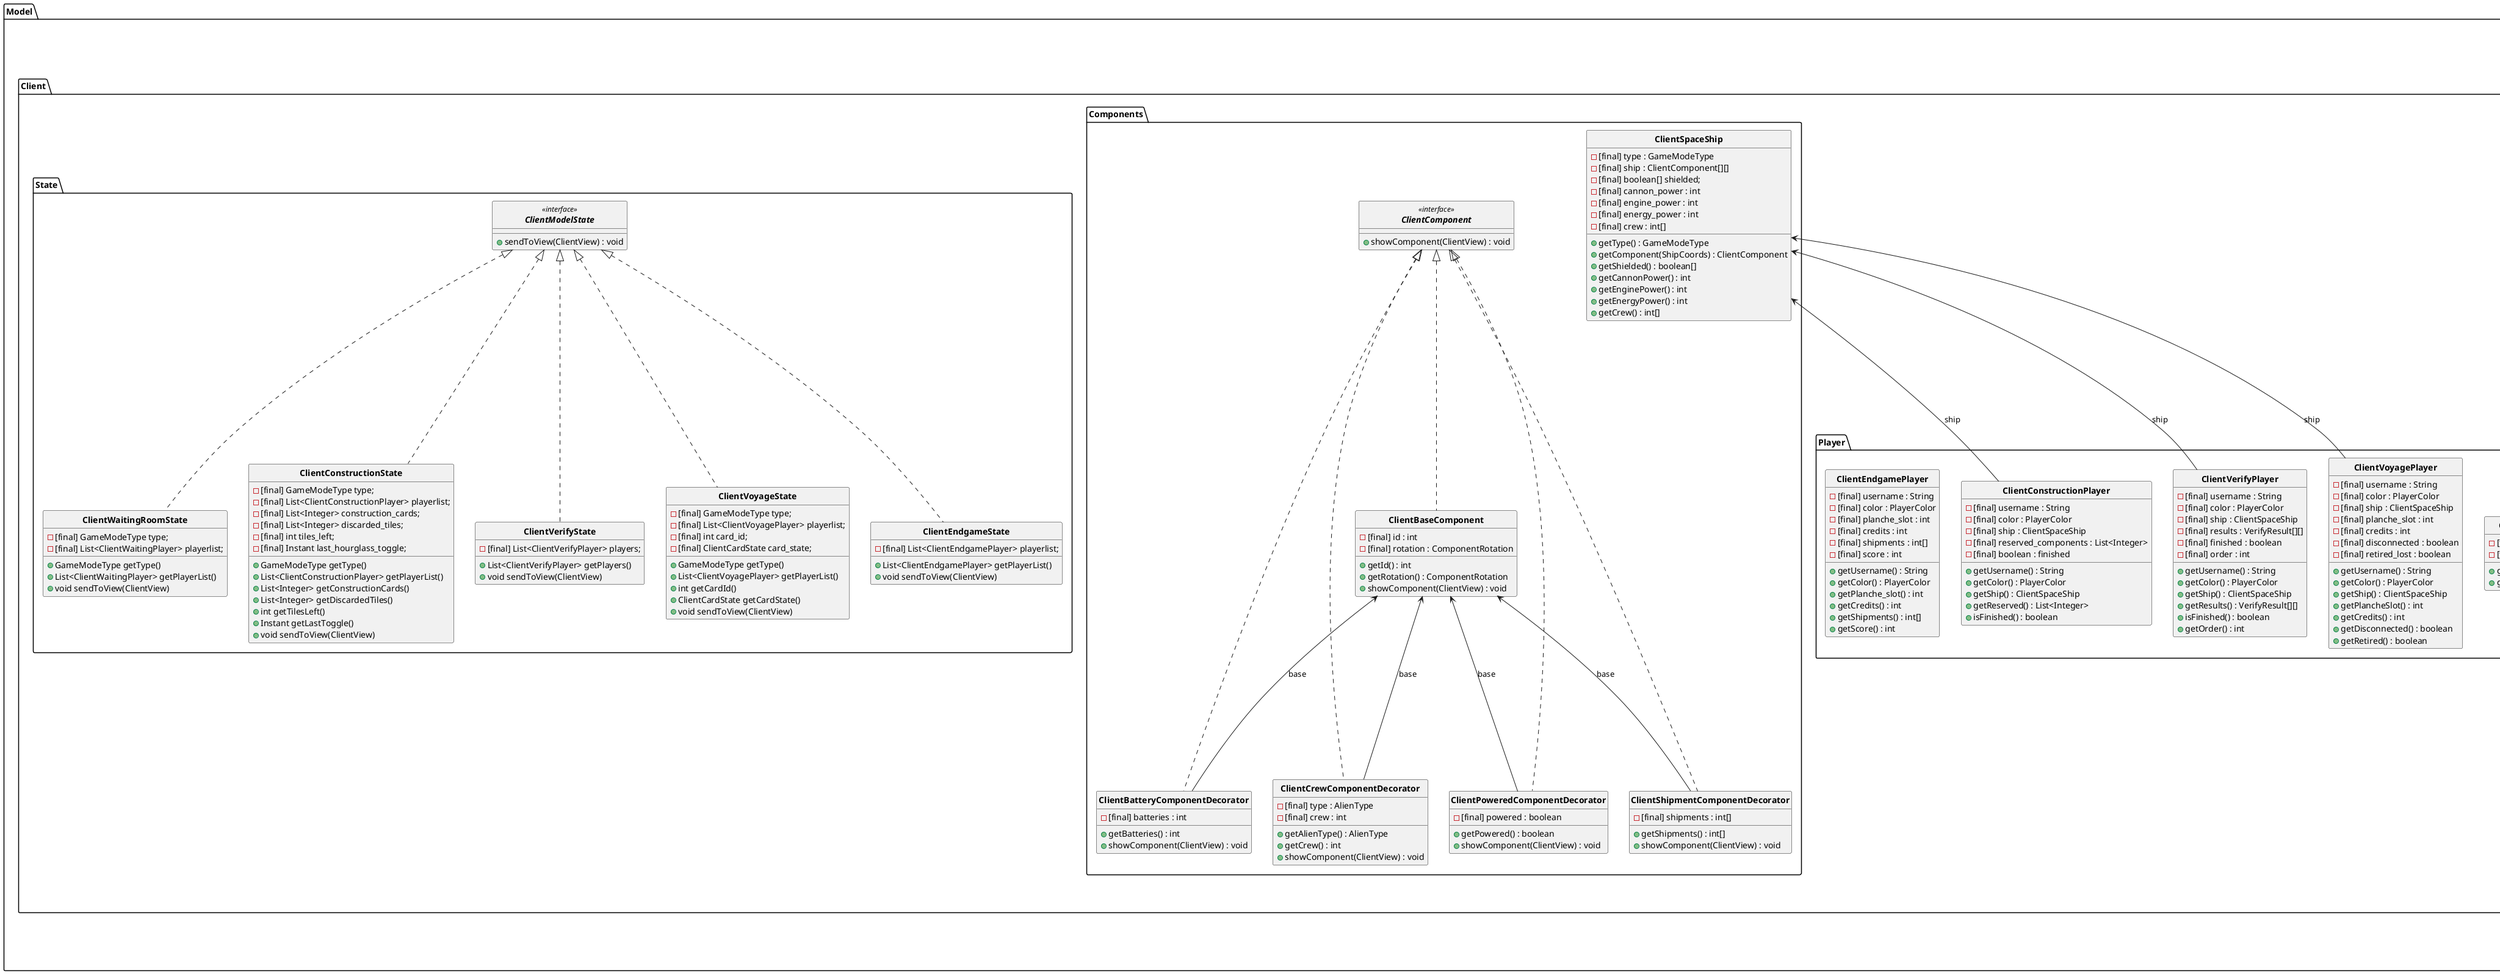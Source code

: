 @startuml controller
hide circle
skinparam classFontStyle bold
skinparam groupInheritance 1
set separator ::
skinparam classAttributeIconSize 12

package Model {

    package Cards {

        package State {

        }

        package Utils {

            class CombatZoneSection {
                {field} [final] criteria : CombatZoneCriteria
                {field} [final] penalty : CombatZonePenalty
                {field} [final] amount : int

                {method} + getCriteria)() : CombatZoneCriteria
                {method} + getPenalty() : CombatZonePenalty
                {method} + getAmount() : int
            }

            class Planet {
                {field} [final] contains : int[]
                {field} [final] visited : boolean
                
                {method} + getContains() : int[]
                {method} + visit() : void
                {method} + getVisited() : boolean
            }
            
            class Projectile {
                {field} [final] direction : ProjectileDirection
                {field} [final] dimension : ProjectileDimension
                {field} [final] offset : int

                {method} + getDirection() : ProjectileDirection
                {method} + getDimension() : PrjectileDimension
                {method} + getOffset() : int
            }         

            class ProjectileArray {
                {field} [field] projectiles : List<Projectile>

                {method} + getProjectiles : List<Projectile>
            }
                
        }

        package Visitors {
            
            class ContainsLoaderVisitor {
                {field} [final] cargo : ShipmentType 

                {method} + visit(StorageComponent) : void
                
            }
            
            class ContainsRemoveVisitor {
                {field} [final] searching : shipmentType

                {method} + visit(StorageComponent) : void
                {method} + visit(BatteryCompoent) : void
            }

            class CrewRemoveVisitor {
                {field} [final] ship : iSpaceShip

                {method} + visit(CabinComponent) : void
                {method} + visit(AlienLifeSupportComponent) : void
                {method} + visit(StartingCabinComponent) : void
            }

            class LargeMeteorVisitor {
                {field} d : ProjectileDirection
                {field} found_cannon : boolean

                {method} + visit(CannonComponent) : void
            }

        }

        interface iCard <<interface>> {
            {method} getId() : int
            {method} getDays() : int
            {method} getState(VoyageState) : CardState
            {method} getExhausted() : boolean
        }

        Card^--iCard
        abstract Card <<abstract>> {
            {field} id : int
            {field} days : int
            {field} exhausted : boolean

            {method} + getId() : int
            {method} + getDays() : int
            {method} + getExhausted() : boolean
            {method} [protected] exhaust() : void
        }

        class AbandonedShipCard {
            {field} credits_gained : int
            {field} crew_lost : int

            {method} + getState(VoyageState) : CardState
            {method} + getCredits() : int
            {method} + getCrewLost() : int
            {method} + apply(VoyageState, Player, int) : void
        }
        
        class AbandonedStationCard {
            {field} planet : Planet
            {field} crew : int
            
            {method} + getState(VoyageState) : CardState
            {method} + getPlanet() : Planet
            {method} + getCrewLost() : int
            {method} + apply(VoyageState, Player, int) : void
        }

        class CombatZoneCard {
            {field} sections : List<CombatZoneSection>
            {field} shots : ProjectileArray

            {method} + getState(VoyageState) : C
        }

        class EpidemicCard {
            {method} getState(VoyageState) : CardState
            {method} apply(VoyageState, Player) : void
        }

        class MeteorSwarmCard {
            {field} meteorites : ProjectileArray
            {method} getState(VoyageState) : CardState
            {method} getMeteorites() : ProjectileArray
            {method} apply(VoyageState, Projectile)
        }

        

    }

    

    package Board {

        interface iCards <<interface>> {
            TODO
        }

        iCards^--Cards
        class Cards {
            TODO
        }

        interface iCommonBoard <<interface>> {
            TODO
        }

        iCommonBoard^..CommonBoard
        class CommonBoard {
            TODO
        }

        interface iPlanche <<interface>> {
            TODO
        }


        iPlanche^..Planche
        class Planche{
            TODO
        }

    }

    package Components {
        
        package Visitors {

            interface iVisitable <<interface>> {
                {method} + check(iVisitor) : void
            }

            interface iVisitor <<interface>> {
                {method} + visit(CabinComponent) : void
                {method} + visit(EngineComponent) : void
                {method} + visit(AlienLifeSupportComponent) : void
                {method} + visit(CannonComponent) : void
                {method} + visit(StorageComponent) : void
                {method} + visit(BatteryComponent) : void
                {method} + visit(ShieldComponent) : void
                {method} + visit(EmptyComponent) : void
                {method} + visit(StructuralComponent) : void
                {method} + visit(StartingCabinComponent) : void
            }





            iVisitor^..CabinVisitor
            class CabinVisitor {
                {field} type : AlienType
                {method} + getSupportedType() : AlienType
            }

            iVisitor^..EnergyVisitor
            class EnergyVisitor {
                TODO
            }

            iVisitor^..FreeSpaceVisitor
            class FreeSpaceVisitor {
                TODO
            }

            iVisitor^..SpaceShipUpdateVisitor
            class SpaceShipUpdateVisitor {
                TODO
            }
        
        }
        

        interface iBaseComponent <<interface>> {
            TODO
        }

        Visitors::iVisitable ^--BaseComponent
        iBaseComponent^--BaseComponent
        abstract BaseComponent <<abstract>> {
            TODO
        }

        BaseComponent^..AlienLifeSupportComponent
        class AlienLifeSupportComponent{
          
			{field} - type: AlienType
			{method} + check(iVisitor) : void
			{method} + getType() : AlienType
			
			{method} + onCreation(iSpaceShip ship) : void
			{method} + onDelete(iSpaceShip ship) : void
        }

        BaseComponent^..BatteryComponent
        class BatteryComponent {
			{field} - contains : int
			{field} - max : int
			{method} + check(iVisitor) : void
			{method} + putOne() : void
			{method} + takeOne() : void
			{method} + check(iVisitor): void
           
			{method} + onCreation(iSpaceShip ship) : void
			{method} + onDelete(iSpaceShip ship) : void
            

        }

        BaseComponent^..CabinComponent
        class CabinComponent{
			{field} - crew_number : int
			{field} - crew_type : AlienType
		   	{method} + check(iVisitor) : void
			{method} + getCrew() : int
			{method} + getCrewType() : AlienType			
			{method} + setCrew(iSpaceShip, int, AlienType)
			{method} + onCreation(iSpaceShip ship) : void
			{method} + onDelete(iSpaceShip ship) : void
        }

        BaseComponent^..StartingCabinComponent
        class StartingCabinComponent{
            {field} - color : PlayerColor
			{field} - crew_number : int
		   	{method} + check(iVisitor) : void
			{method} + getCrew() : int
			{method} + getCrewType() : AlienType		
			{method} + getColor() : PlayerColor
			{method} + setCrew(iSpaceShip, int, AlienType)
			{method} + onCreation(iSpaceShip ship) : void
			{method} + onDelete(iSpaceShip ship) : void
        }

        BaseComponent^..CannonComponent
        class CannonComponent{			
			{field} - max_power : int
			{field} - powered : boolean
			{field} - powerable : boolean
			{method} + check(iVisitor) : void
			{method} + verify(iSpaceShip ship) : boolean
			{method} + turnOn() : void
			{method} + turnOff() : void
			{method} + getCurrentPower() : int
			{method} + getPower() : int
			{method} + powerable() : boolean		
			{method} + onCreation(iSpaceShip ship) : void
			{method} + onDelete(iSpaceShip ship) : void
        }

        BaseComponent^..EmptyComponent
        class EmptyComponent{
			{method} + check(iVisitor) : void
			{method} + verify(iSpaceShip ship) : boolean
			{method} + getConnectors() : ConnectorType[]
			{method} + onCreation(iSpaceShip ship) : void
			{method} + onDelete(iSpaceShip ship) : void
        }

        BaseComponent^..EngineComponent
        class EngineComponent{
			{field} - max_power : int
			{field} - powered : boolean
			{field} - powerable : boolean
			{method} + check(iVisitor) : void
			{method} + turnOn() : void
			{method} + turnOff() : void
			{method} + getCurrentPower() : int
			{method} + getPower() : int
			{method} + powerable() : boolean		
			{method} + onCreation(iSpaceShip ship) : void
			{method} + onDelete(iSpaceShip ship) : void
        }

        BaseComponent^..ShieldComponent
        class ShieldComponent{
			{field} - powered : boolean
			{method} + check(iVisitor) : void
			{method} + turnOn() : void
			{method} + turnOff() : void
			{method} + getPowered() : boolean
			{method} + powerable() : boolean	
			{method} + onCreation(iSpaceShip ship) : void
			{method} + onDelete(iSpaceShip ship) : void
			{method} + getShield() : ShieldType
		}
        
		BaseComponent^..StorageComponent
        class StorageComponent{
            {field} - [final] shipment : int []
            {field} - [final] type : StorageType
            {field} - currently_full : int
            {method} + putIn(ShipmentType) : void
            {method} + takeOut(ShipmentType) : boolean
            {method} + howMany(ShipmentType) : int
            {method} + getFreeSpaces() : int
            {method} + getSpecial() : boolean
            {method} + getCapacity() : int
            {method} + onCreation(iSpaceShip) : void
			{method} + onDelete(iSpaceShip) : void
            {method} + check(iVisitor) : void
            {method} + getClientComponent() : ClientComponent

        }
        BaseComponent^..StructuralComponent
        class StructuralComponent{
            {method} + onCreation(iSpaceShip) : void
			{method} + onDelete(iSpaceShip) : void
            {method} + check(iVisitor) : void
            {method} + getClientComponent() : ClientComponent
        }

    }

    package Player {
        
        interface iSpaceShip <<interface>> {
            TODO
        }

        iSpaceShip^..SpaceShip
        class SpaceShip {
            TODO
        }

        ShipCoords <-- "1" Components::BaseComponent
        class ShipCoords{
            TODO
        }

    }

    package State {
        
        abstract GameState <<abstract>> {
            {field} # [final] model : ModelInstance 
            {field} # [final] type : GameModeType
            {field} # [final] count : PlayerCount
            {field} # [final] players : List<Player>
            {method} + [abstract] validate(ServerMessage message) : void
            {method} + [abstract] getNext() : GameState 
            {method} + [abstract] getClientState() : ClientModelState 
            {method} + init() : void : void
            {method} + transition() : void : void
            {method} + getCount() : void : PlayerCount
            {method} + getPlayer(PlayerColor) : void : Player
            {method} + getType() : void : GameModeType
            {method} + connect(ClientDescriptor client) : void
            {method} + disconnect(ClientDescriptor client) : void
            {method} + connect(Player) : void
            {method} + disconnect(Player) : void
            {method} + sendContinue(Player) : void
            {method} + putComponent(Player, ShipCoords coords) : void
            {method} + takeComponent(Player) : void
            {method} + takeDiscarded(Player, int id) : void
            {method} + discardComponent(Player, int id) : void
            {method} + toggleHourglass(Player) : void
            {method} + removeComponent(Player, ShipCoords coords) : void
            {method} + setCrewType(Player, ShipCoords coords, AlienType type) : void
            {method} + giveUp(Player) : void
            {method} + CardState getCardState(Player) : void
        }

        GameState ^... WaitingState
        class WaitingState {
            {field} - [final] connected : List<ClientDescriptor>
            {field} - [final] count : PlayerCount
            {method} + validate(ServerMessage message) : void
            {method} + getNext() : GameState 
            {method} + getClientState() : ClientModelState 
            {method} + init() : void : void
            {method} + connect(ClientDescriptor client) : void
            {method} + disconnect(ClientDescriptor client) : void
        }

        GameState ^... ConstructionState
        class ConstructionState {
            {field} - [final] construction_cards : List<Integer> 
            {field} - [final] voyage_deck : iCards 
            {field} - [final] building : List<Player> 
            {field} - [final] finished : List<Player> 
            {field} - [final] hourglass : ConstructionStateHourglass 
            {field} - current_tile : HashMap<Player, iBaseComponent> 
            {field} - hoarded_tile : HashMap<Player, List<iBaseComponent>> 
            {method} + validate(ServerMessage message) : void
            {method} + getNext() : GameState 
            {method} + getClientState() : ClientModelState 
            {method} + init() : void : void
            {method} + connect(Player) : void
            {method} + disconnect(Player) : void
            {method} + sendContinue(Player) : void
            {method} + putComponent(Player, ShipCoords coords) : void
            {method} + takeComponent(Player) : void
            {method} + takeDiscarded(Player, int id) : void
            {method} + discardComponent(Player, int id) : void
            {method} + toggleHourglass(Player) : void
        }

        GameState ^... VerifyState
        class VerifyState {
            {field} - [final] voyage_deck : iCards 
            {field} - [final] to_validate : List<Player>
            {field} - [final] finish_order : List<Player>
            {method} + validate(ServerMessage message) : void
            {method} + getNext() : GameState 
            {method} + getClientState() : ClientModelState 
            {method} + init() : void : void
            {method} + connect(Player) : void
            {method} + disconnect(Player) : void
            {method} + sendContinue(Player) : void
            {method} + removeComponent(Player, ShipCoords coords) : void
            {method} + setCrewType(Player, ShipCoords coords, AlienType type) : void
        }

        GameState ^... VoyageState
        class VoyageState {
            {field} - [final] planche : iPlanche 
            {field} - [final] voyage_deck : iCards 
            {field} - [final] to_give_up : List<Player> 
            {field} - card : iCard 
            {field} - state : CardState state
            {method} + validate(ServerMessage message) : void
            {method} + getNext() : GameState 
            {method} + getClientState() : ClientModelState 
            {method} + init() : void : void
            {method} + connect(Player) : void
            {method} + disconnect(Player) : void
            {method} + giveUp(Player) : void
            {method} + getCardState(Player) : CardState
            {method} + loseGame(Player) : void
            {method} + getAllConnectedPlayers() : List<Player> 
            {method} + etOrder(CardOrder) : List<Player> 
            {method} + findCriteria(CombatZoneCriteria) : Player
            {method} + getPlanche() : iPlanche 
            {method} + setCardState(CardState) : void
        }

        GameState ^... EndscreenState
        class EndscreenState {
            {field} - [final] awaiting : List<Player> 
            {field} - [final] order_arrival : List<Player> 
            {method} + validate(ServerMessage message) : void
            {method} + getNext() : GameState 
            {method} + getClientState() : ClientModelState 
            {method} + init() : void : void
            {method} + sendContinue(Player) : void
            {method} + disconnect(Player) : void
        }
        
    }


    State::GameState "1" <-- ModelInstance:state 
    class ModelInstance {
        {field} - [final] controller : ServerController 
        
        {method} + validate(ServerMessage message) : void
        {method} + startGame(List<Player> players) : void
        {method} + getState() : GameState
        {method} + setState(GameState new_state) : void
        {method} + connect(ClientDescriptor client) : void
        {method} + disconnect(ClientDescriptor client) : void
        {method} + kick(ClientDescriptor client) : void
    }

    package Client {
        
        package Card {
            
            interface ClientCardState <<interface>> {
                {method} + showCardState(ClientView) : void
            }

            ClientCardState ^.. ClientBaseCardState
            class ClientBaseCardState {
                {field} - [final] id : int
                {method} + showCardState(ClientView) : void
            }

            ClientCardState ^.. ClassAwaitConfirmCardStateDecorator
            ClientBaseCardState <-- ClassAwaitConfirmCardStateDecorator:base
            class ClassAwaitConfirmCardStateDecorator {
                {field} - [final] awaiting : List<PlayerColor> 
                {method} + getAwaiting() : List<PlayerColor> 
                {method} + showCardState(ClientView) : void
            }

            ClientCardState ^.. ClientCargoPenaltyCardStateDecorator
            ClientBaseCardState <-- ClientCargoPenaltyCardStateDecorator:base
            class ClientCargoPenaltyCardStateDecorator {
                {field} - [final] turn : PlayerColor 
                {field} - [final] shipments : int[] 
                {method} + getTurn() : PlayerColor 
                {method} + getShipments() : int[] 
                {method} + showCardState(ClientView) : void
            }
            
            ClientCardState ^.. ClientCargoRewardCardStateDecorator
            ClientBaseCardState <-- ClientCargoRewardCardStateDecorator:base
            class ClientCargoRewardCardStateDecorator { 
                {field} - [final] turn : PlayerColor 
                {field} - [final] days_taken : int 
                {field} - [final] shipments : int[] 
                {method} + getTurn() : PlayerColor 
                {method} + getShipments() : int[] 
                {method} + showCardState(ClientView) : void
            } 
            
            ClientCardState ^.. ClientCombatZoneIndexCardStateDecorator
            ClientBaseCardState <-- ClientCombatZoneIndexCardStateDecorator:base
            class ClientCombatZoneIndexCardStateDecorator {
                {field} - [final] index : int 
                {method} + getIndex() : int
                {method} + showCardState(ClientView) : void
            }
            
            ClientCardState ^.. ClientCreditsRewardCardStateDecorator
            ClientBaseCardState <-- ClientCreditsRewardCardStateDecorator:base
            class ClientCreditsRewardCardStateDecorator {
                {field} - [final] turn : PlayerColor 
                {field} - [final] credits : int 
                {field} - [final] days_taken : int 
                {method} + getTurn() : PlayerColor
                {method} + getCredits() : int
                {method} + getDaysTaken() : int 
                {method} + showCardState(ClientView) : void
            }
            
            ClientCardState ^.. ClientCrewPenaltyCardStateDecorator
            ClientBaseCardState <-- ClientCrewPenaltyCardStateDecorator:base
            class ClientCrewPenaltyCardStateDecorator {
                {field} - [final] turn : PlayerColor 
                {field} - [final] days_taken : int 
                {method} + getTurn() : PlayerColor
                {method} + getDaysTaken() : int
                {method} + showCardState(ClientView) : void
            }
            
            ClientCardState ^.. ClientLandingCardStateDecorator
            ClientBaseCardState <-- ClientLandingCardStateDecorator:base
            class ClientLandingCardStateDecorator {
                {field} - [final] turn : PlayerColor 
                {field} - [final] days_taken : int 
                {field} - [final] crew_needed: int 
                {field} - [final] available : List<Boolean>
                {method} + getTurn() : PlayerColor
                {method} + getDaysTaken() : int
                {method} + getCrewNeeded() : int
                {method} + getAvailable() : List<Boolean>
                {method} + showCardState(ClientView) : void
            }
            
            ClientCardState ^.. ClientMeteoriteCardStateDecorator 
            ClientBaseCardState <-- ClientMeteoriteCardStateDecorator :base
            class ClientMeteoriteCardStateDecorator  {
                {field} - [final] meteorite : Projectile
                {method} + getProjectile() : Projectile
                {method} + showCardState(ClientView) : void
            }

            ClientCardState ^.. ClientNewCenterCardStateDecorator
            ClientBaseCardState <-- ClientNewCenterCardStateDecorator:base
            class ClientNewCenterCardStateDecorator {
                {field} - [final] awaiting : List<PlayerColor>
                {method} + getAwaiting() : List<PlayerColor>
                {method} + showCardState(ClientView) : void
            }
            
            ClientCardState ^.. ClientProjectileCardStateDecorator
            ClientBaseCardState <-- ClientProjectileCardStateDecorator:base
            class ClientProjectileCardStateDecorator {
                {field} - [final] shot : Projectile
                {method} + getProjectile() : Projectile
                {method} + showCardState(ClientView) : void
            }
        
        }
        
        package Components {
            
            interface ClientComponent <<interface>> {
                {method} + showComponent(ClientView) : void
            }

            ClientComponent ^.. ClientBaseComponent
            class ClientBaseComponent {
                {field} - [final] id : int
                {field} - [final] rotation : ComponentRotation
                {method} + getId() : int 
                {method} + getRotation() : ComponentRotation 
                {method} + showComponent(ClientView) : void
            }
            
            ClientComponent ^.. ClientBatteryComponentDecorator
            ClientBaseComponent <-- ClientBatteryComponentDecorator:base
            class ClientBatteryComponentDecorator {
                {field} - [final] batteries : int
                {method} + getBatteries() : int
                {method} + showComponent(ClientView) : void
            }

            ClientComponent ^.. ClientCrewComponentDecorator
            ClientBaseComponent <-- ClientCrewComponentDecorator:base
            class ClientCrewComponentDecorator {
                {field} - [final] type : AlienType 
                {field} - [final] crew : int
                {method} + getAlienType() : AlienType
                {method} + getCrew() : int
                {method} + showComponent(ClientView) : void
            }

            ClientComponent ^.. ClientPoweredComponentDecorator 
            ClientBaseComponent <-- ClientPoweredComponentDecorator:base
            class ClientPoweredComponentDecorator {
                {field} - [final] powered : boolean
                {method} + getPowered() : boolean
                {method} + showComponent(ClientView) : void
            }

            ClientComponent ^.. ClientShipmentComponentDecorator
            ClientBaseComponent <-- ClientShipmentComponentDecorator:base
            class ClientShipmentComponentDecorator {
                {field} - [final] shipments : int[]
                {method} + getShipments() : int[]
                {method} + showComponent(ClientView) : void
            }

            class ClientSpaceShip {
                {field} - [final] type : GameModeType 
                {field} - [final] ship : ClientComponent[][] 
                {field} - [final] boolean[] shielded;
                {field} - [final] cannon_power : int
                {field} - [final] engine_power : int
                {field} - [final] energy_power : int
                {field} - [final] crew : int[]
                {method} + getType() : GameModeType
                {method} + getComponent(ShipCoords) : ClientComponent
                {method} + getShielded() : boolean[]
                {method} + getCannonPower() : int
                {method} + getEnginePower() : int
                {method} + getEnergyPower() : int
                {method} + getCrew() : int[]
            }

        }

        package Player {

            class ClientWaitingPlayer {
                {field} - [final] username : String
                {field} - [final] color : PlayerColor
                {method} + getUsername() : String
                {method} + getColor() : PlayerColor
            }
            
            ClientSpaceShip <-- ClientConstructionPlayer:ship
            class ClientConstructionPlayer {
                {field} - [final] username : String
                {field} - [final] color : PlayerColor
                {field} - [final] ship : ClientSpaceShip
                {field} - [final] reserved_components : List<Integer> 
                {field} - [final] boolean : finished
                {method} + getUsername() : String
                {method} + getColor() : PlayerColor
                {method} + getShip() : ClientSpaceShip
                {method} + getReserved() : List<Integer> 
                {method} + isFinished() : boolean
            }

            ClientSpaceShip <-- ClientVerifyPlayer:ship
            class ClientVerifyPlayer {
                {field} - [final] username : String
                {field} - [final] color : PlayerColor
                {field} - [final] ship : ClientSpaceShip
                {field} - [final] results : VerifyResult[][]
                {field} - [final] finished : boolean
                {field} - [final] order : int
                {method} + getUsername() : String
                {method} + getColor() : PlayerColor
                {method} + getShip() : ClientSpaceShip
                {method} + getResults() : VerifyResult[][] 
                {method} + isFinished() : boolean
                {method} + getOrder() : int
            }

            ClientSpaceShip <-- ClientVoyagePlayer:ship
            class ClientVoyagePlayer {
                {field} - [final] username : String
                {field} - [final] color : PlayerColor
                {field} - [final] ship : ClientSpaceShip
                {field} - [final] planche_slot : int
                {field} - [final] credits : int
                {field} - [final] disconnected : boolean
                {field} - [final] retired_lost : boolean
                {method} + getUsername() : String
                {method} + getColor() : PlayerColor
                {method} + getShip() : ClientSpaceShip
                {method} + getPlancheSlot() : int
                {method} + getCredits() : int
                {method} + getDisconnected() : boolean
                {method} + getRetired() : boolean
            }

            class ClientEndgamePlayer {
                {field} - [final] username : String
                {field} - [final] color : PlayerColor
                {field} - [final] planche_slot : int
                {field} - [final] credits : int
                {field} - [final] shipments : int[]
                {field} - [final] score : int
                {method} + getUsername() : String
                {method} + getColor() : PlayerColor
                {method} + getPlanche_slot() : int
                {method} + getCredits() : int
                {method} + getShipments() : int[]
                {method} + getScore() : int
            }

        }

        package State {
            
            interface ClientModelState <<interface>> {
                {method} + sendToView(ClientView) : void
            }

            ClientModelState ^.. ClientWaitingRoomState
            class ClientWaitingRoomState {
                {field} - [final] GameModeType type;
                {field} - [final] List<ClientWaitingPlayer> playerlist;
                {method} + GameModeType getType()
                {method} + List<ClientWaitingPlayer> getPlayerList()
                {method} + void sendToView(ClientView)
            }

            ClientModelState ^.. ClientConstructionState
            class ClientConstructionState {
                {field} - [final] GameModeType type;
                {field} - [final] List<ClientConstructionPlayer> playerlist;
                {field} - [final] List<Integer> construction_cards;
                {field} - [final] List<Integer> discarded_tiles;
                {field} - [final] int tiles_left;
                {field} - [final] Instant last_hourglass_toggle;
                {method} + GameModeType getType()
                {method} + List<ClientConstructionPlayer> getPlayerList()
                {method} + List<Integer> getConstructionCards()
                {method} + List<Integer> getDiscardedTiles()
                {method} + int getTilesLeft()
                {method} + Instant getLastToggle()
                {method} + void sendToView(ClientView)
            }

            ClientModelState ^.. ClientVerifyState
            class ClientVerifyState {
                {field} - [final] List<ClientVerifyPlayer> players;
                {method} + List<ClientVerifyPlayer> getPlayers()
                {method} + void sendToView(ClientView) 
            }

            ClientModelState ^.. ClientVoyageState
            class ClientVoyageState {
                {field} - [final] GameModeType type;
                {field} - [final] List<ClientVoyagePlayer> playerlist;
                {field} - [final] int card_id;
                {field} - [final] ClientCardState card_state;
                {method} + GameModeType getType()
                {method} + List<ClientVoyagePlayer> getPlayerList()
                {method} + int getCardId()
                {method} + ClientCardState getCardState()
                {method} + void sendToView(ClientView)
            }

            ClientModelState ^.. ClientEndgameState
            class ClientEndgameState {
                {field} - [final] List<ClientEndgamePlayer> playerlist;
                {method} + List<ClientEndgamePlayer> getPlayerList()
                {method} + void sendToView(ClientView)
            }

        }

    }
 
}


@enduml

'⠀⠀⠀⠀⠀⠀⠀⠀⠀⠀⢀⣤⣤⡀⠀⠀⠀⠀⠀⠀⠀⠀⠀⠀⠀⠀⠀⠀⣀⣀⡀⠀⠀⠀⠀⠀⠀⠀⠀⠀⠀⠀
'⠀⠀⠀⠀⠀⠀⠀⠀⠀⢀⣾⣿⣿⣿⡀⠀⠀⠀⠀⠀⠀⠀⠀⠀⠀⠀⠀⣼⣿⣿⣿⡄⠀⠀⠀⠀⠀⠀⠀⠀⠀⠀
'⠀⠀⠀⠀⠀⠀⠀⠀⢀⣾⣿⣿⣿⣿⣷⠀⠀⠀⠀⠀⠀⠀⠀⠀⠀⠀⣼⣿⣿⣿⣿⣿⡀⠀⠀⠀⠀⠀⠀⠀⠀⠀
'⠀⠀⠀⠀⠀⠀⠀⠀⣾⣿⣿⣿⣿⣿⣿⣧⠀⠀⠀⠀⠀⠀⠀⠀⠀⢰⣿⣿⣿⣿⣿⣿⣧⠀⠀⠀⠀⠀⠀⠀⠀⠀
'⠀⠀⠀⠀⠀⠀⠀⣼⣿⣿⣿⣿⣿⣿⣿⣿⣇⠀⠀⠀⠀⠀⠀⠀⢀⣿⣿⣿⣿⣿⣿⣿⣿⡆⠀⠀⠀⠀⠀⠀⠀⠀
'⠀⠀⠀⠀⠀⠀⢰⣿⣿⣿⣿⣿⣿⣿⣿⣿⣿⡄⠀⠀⠀⠀⠀⠀⣼⣿⣿⣿⣿⣿⣿⣿⣿⣷⠀⠀⠀⠀⠀⠀⠀⠀
'⠀⠀⠀⠀⠀⢀⣿⣿⣿⣿⣿⣿⣿⣿⣿⣿⣿⣧⠀⠀⠀⠀⠀⢰⣿⣿⣿⣿⣿⣿⣿⣿⣿⣿⡇⠀⠀⠀⠀⠀⠀⠀
'⠀⠀⠀⠀⠀⢸⣿⣿⣿⣿⣿⣿⣿⣿⣿⣿⣿⣿⡄⠀⠀⠀⢀⣾⣿⣿⣿⣿⣿⣿⣿⣿⣿⣿⣇⠀⠀⠀⠀⠀⠀⠀
'⠀⠀⠀⠀⠀⣿⣿⣿⣿⣿⣿⣿⣿⣿⣿⣿⣿⣿⣿⣿⣿⣿⣿⣿⣿⣿⣿⣿⣿⣿⣿⣿⣿⣿⣿⠀⠀⠀⠀⠀⠀⠀
'⠀⠀⠀⠀⢀⣿⣿⣿⣿⣿⣿⣿⣿⣿⣿⣿⣿⣿⣿⣿⣿⣿⣿⣿⣿⣿⣿⣿⣿⣿⣿⣿⣿⣿⣿⠀⠀⠀⠀⠀⠀⠀
'⠀⠀⠀⠀⢸⣿⣿⣿⣿⣿⣿⣿⣿⣿⣿⣿⣿⣿⣿⣿⣿⣿⣿⣿⣿⣿⣿⣿⣿⣿⣿⣿⣿⣿⣿⠀⠀⠀⠀⠀⠀⠀
'⠀⠀⠀⠀⠈⣿⣿⣿⣿⣿⣿⠟⠉⠀⠀⠀⠙⢿⣿⣿⣿⣿⣿⣿⣿⡿⠋⠀⠀⠙⢻⣿⣿⣿⣿⠀⠀⠀⠀⠀⠀⠀
'⠀⠀⠀⠀⠀⣿⣿⣿⣿⣿⠃⠀⠀⠀⠀⣠⣄⠀⢻⣿⣿⣿⣿⣿⡿⠀⣠⣄⠀⠀⠀⢻⣿⣿⣏⠀⠀⠀⠀⠀⠀⠀
'⠀⠀⠀⠀⠀⣾⣿⣿⣿⣿⠀⠀⠀⠀⠰⣿⣿⠀⢸⣿⣿⣿⣿⣿⡇⠀⣿⣿⡇⠀⠀⢸⣿⣿⣿⠀⠀⠀⠀⠀⠀⠀
'⠀⠀⠀⠀⠀⣿⣿⣿⣿⣿⣄⠀⠀⠀⠀⠙⠃⠀⣼⣿⣿⣿⣿⣿⣇⠀⠙⠛⠁⠀⠀⣼⣿⣿⣿⡇⠀⠀⠀⠀⠀⠀
'⠀⠀⠀⠀⠀⣿⣿⣿⣿⣿⣿⣷⣤⣄⣀⣠⣤⣾⣿⣿⣿⣿⣽⣿⣿⣦⣄⣀⣀⣤⣾⣿⣿⣿⣿⠃⠀⠀⢀⣀⠀⠀
'⠰⡶⠶⠶⠶⠿⣿⣿⣿⣿⣿⣿⣿⣿⣿⣿⣿⣿⣿⣿⣿⣿⣿⣿⣿⣿⣿⣿⣿⣿⣿⣿⣿⣿⡟⠛⠉⠉⠙⠛⠋⠀
'⠀⠀⢀⣀⣠⣤⣿⣿⣿⣿⣿⣿⣿⣿⣿⣿⣿⣿⣿⣿⣿⣿⣿⣿⣿⣿⣿⣿⣿⣿⣿⣿⣿⡿⠷⠶⠶⠶⢤⣤⣀⠀
'⠀⠛⠋⠉⠁⠀⣀⣴⡿⢿⣿⣿⣿⣿⣿⣿⣿⣿⣿⣿⣿⣿⣿⣿⣿⣿⣿⣿⣿⣿⣿⣿⣯⣤⣀⡀⠀⠀⠀⠀⠘⠃
'⠀⠀⢀⣤⡶⠟⠉⠁⠀⠀⠉⠛⠿⣿⣿⣿⣿⣿⣿⣿⣿⣿⣿⣿⣿⣿⣿⣿⠿⠟⠉⠀⠀⠀⠉⠙⠳⠶⣄⡀⠀⠀
'⠀⠀⠙⠁⠀⠀⠀⠀⠀⠀⠀⠀⢰⣿⣿⣿⣿⣿⣿⣿⣿⣿⣿⣿⣿⣿⡏⠀⠀⠀⠀⠀⠀⠀⠀⠀⠀⠀⠉⠁⠀⠀
'⠀⠀⠀⠀⠀⠀⠀⠀⠀⠀⠀⢠⣿⣿⣿⣿⣿⣿⣿⣿⣿⣿⣿⣿⣿⣿⣷⠀⠀⠀⠀⠀⠀⠀⠀⠀⠀⠀⠀⠀⠀⠀
'⠀⠀⠀⠀⠀⠀⠀⠀⠀⠀⢀⣾⣿⣿⣿⣿⣿⣿⣿⣿⣿⣿⣿⣿⣿⣿⣿⡀⠀⠀⠀⠀⠀⠀⠀⠀⠀⠀⠀⠀⠀⠀
'⠀⠀⠀⠀⠀⠀⠀⠀⠀⠀⣼⣿⣿⣿⣿⣿⣿⣿⣿⣿⣿⣿⣿⣿⣿⣿⣿⡇⠀⠀⠀⠀⠀⠀⠀⠀⠀⠀⠀⠀⠀⠀
'⠀⠀⠀⠀⠀⠀⠀⠀⠀⣸⣿⣿⣿⣿⣿⣿⣿⣿⣿⣿⣿⣿⣿⣿⣿⣿⣿⣷⠀⠀⠀⠀⠀⠀⠀⠀⠀⠀⠀⠀⠀⠀
'⠀⠀⠀⠀⠀⠀⠀⠀⣴⣿⣿⣿⣿⣿⣿⣿⣿⣿⣿⣿⣿⣿⣿⣿⣿⣿⣿⣿⡆⠀⠀⠀⠀⠀⠀⠀⠀⠀⠀⠀⠀⠀
'⠀⠀⠀⠀⠀⠀⠀⣴⣿⣿⣿⣿⣿⣿⣿⣿⣿⣿⣿⣿⣿⣿⣿⣿⣿⣿⣿⣿⣇⠀⠀⠀⠀⠀⠀⠀⠀⠀⠀⠀⠀⠀
'⠀⠀⠀⠀⠀⠀⣰⣿⣿⣿⣿⣿⣿⣿⣿⣿⣿⣿⣿⣿⣿⣿⣿⣿⣿⣿⣿⣿⣿⡆⠀⠀⠀⠀⠀⠀⠀⠀⠀⠀⠀⠀
'⠀⠀⠀⠀⠀⢰⣿⣿⣿⣿⣿⣿⣿⣿⣿⣿⣿⣿⣿⣿⣿⣿⣿⣿⣿⣿⣿⣿⣿⣷⠀⠀⠀⠀⠀⠀⠀⠀⠀⠀⠀⠀
'⠀⠀⠀⠀⢀⣿⣿⣿⣿⣿⣿⣿⣿⣿⣿⣿⣿⣿⣿⣿⣿⣿⣿⣿⣿⣿⣿⣿⣿⣿⡇⠀⠀⠀⠀⠀⠀⠀⠀⠀⠀⠀
'⠀⠀⠀⠀⣸⣿⣿⣿⣿⣿⣿⣿⣿⣿⣿⣿⣿⣿⣿⣿⣿⣿⣿⣿⣿⣿⣿⣿⣿⣿⣷⠀⠀⠀